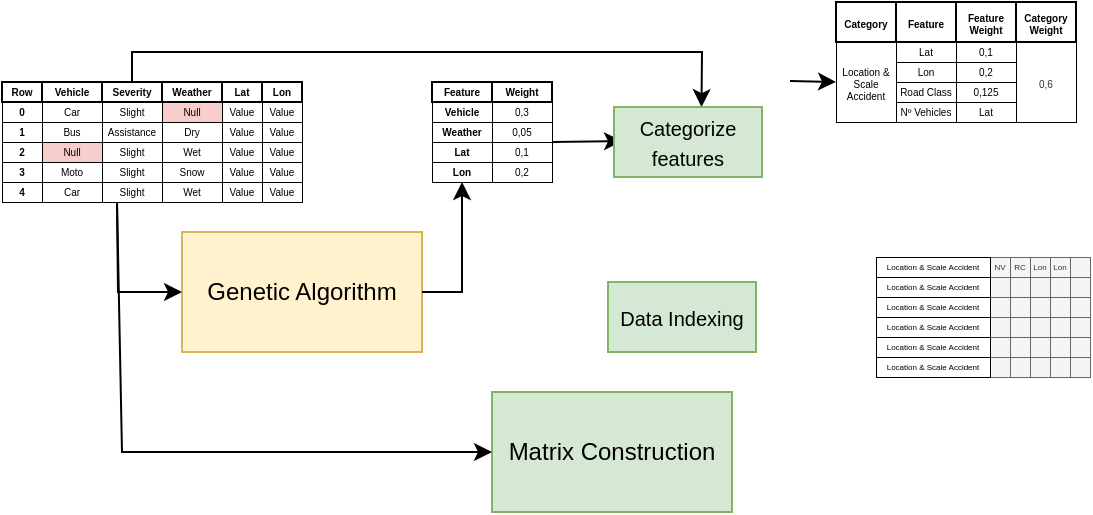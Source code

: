 <mxfile version="22.0.3" type="device">
  <diagram name="Página-1" id="AKCH0TBNHGq56YB6MM5J">
    <mxGraphModel dx="528" dy="324" grid="1" gridSize="10" guides="1" tooltips="1" connect="1" arrows="1" fold="1" page="1" pageScale="1" pageWidth="827" pageHeight="1169" math="0" shadow="0">
      <root>
        <mxCell id="0" />
        <mxCell id="1" parent="0" />
        <mxCell id="46ZwgOibdGxCUjzkoEb6-3" value="Genetic Algorithm" style="rounded=0;whiteSpace=wrap;html=1;fillColor=#fff2cc;strokeColor=#d6b656;" parent="1" vertex="1">
          <mxGeometry x="110" y="250" width="120" height="60" as="geometry" />
        </mxCell>
        <mxCell id="46ZwgOibdGxCUjzkoEb6-7" value="&lt;font style=&quot;font-size: 5px;&quot;&gt;Car&lt;/font&gt;" style="rounded=0;whiteSpace=wrap;html=1;strokeWidth=0.5;align=center;verticalAlign=bottom;fontSize=5;" parent="1" vertex="1">
          <mxGeometry x="40" y="185" width="30" height="10" as="geometry" />
        </mxCell>
        <mxCell id="46ZwgOibdGxCUjzkoEb6-9" value="&lt;font style=&quot;font-size: 5px;&quot;&gt;Null&lt;/font&gt;" style="rounded=0;whiteSpace=wrap;html=1;strokeWidth=0.5;align=center;verticalAlign=bottom;fontSize=5;fillColor=#f8cecc;strokeColor=#b85450;" parent="1" vertex="1">
          <mxGeometry x="100" y="185" width="30" height="10" as="geometry" />
        </mxCell>
        <mxCell id="46ZwgOibdGxCUjzkoEb6-10" value="&lt;font style=&quot;font-size: 5px;&quot;&gt;0&lt;/font&gt;" style="rounded=0;whiteSpace=wrap;html=1;strokeWidth=0.5;align=center;verticalAlign=bottom;fontSize=5;fontStyle=1" parent="1" vertex="1">
          <mxGeometry x="20" y="185" width="20" height="10" as="geometry" />
        </mxCell>
        <mxCell id="46ZwgOibdGxCUjzkoEb6-15" value="&lt;font style=&quot;font-size: 5px;&quot;&gt;&lt;b&gt;1&lt;/b&gt;&lt;/font&gt;" style="rounded=0;whiteSpace=wrap;html=1;strokeWidth=0.5;align=center;verticalAlign=bottom;fontSize=5;" parent="1" vertex="1">
          <mxGeometry x="20" y="195" width="20" height="10" as="geometry" />
        </mxCell>
        <mxCell id="46ZwgOibdGxCUjzkoEb6-20" value="&lt;font style=&quot;font-size: 5px;&quot;&gt;Wet&lt;/font&gt;" style="rounded=0;whiteSpace=wrap;html=1;strokeWidth=0.5;align=center;verticalAlign=bottom;fontSize=5;" parent="1" vertex="1">
          <mxGeometry x="100" y="205" width="30" height="10" as="geometry" />
        </mxCell>
        <mxCell id="46ZwgOibdGxCUjzkoEb6-26" value="Slight" style="rounded=0;whiteSpace=wrap;html=1;strokeWidth=0.5;align=center;verticalAlign=bottom;fontSize=5;" parent="1" vertex="1">
          <mxGeometry x="70" y="215" width="30" height="10" as="geometry" />
        </mxCell>
        <mxCell id="46ZwgOibdGxCUjzkoEb6-27" value="&lt;font style=&quot;font-size: 5px;&quot;&gt;&lt;b&gt;3&lt;/b&gt;&lt;/font&gt;" style="rounded=0;whiteSpace=wrap;html=1;strokeWidth=0.5;align=center;verticalAlign=bottom;fontSize=5;" parent="1" vertex="1">
          <mxGeometry x="20" y="215" width="20" height="10" as="geometry" />
        </mxCell>
        <mxCell id="46ZwgOibdGxCUjzkoEb6-28" value="&lt;font style=&quot;font-size: 5px;&quot;&gt;Snow&lt;/font&gt;" style="rounded=0;whiteSpace=wrap;html=1;strokeWidth=0.5;align=center;verticalAlign=bottom;fontSize=5;" parent="1" vertex="1">
          <mxGeometry x="100" y="215" width="30" height="10" as="geometry" />
        </mxCell>
        <mxCell id="46ZwgOibdGxCUjzkoEb6-29" value="&lt;font style=&quot;font-size: 5px;&quot;&gt;Null&lt;/font&gt;" style="rounded=0;whiteSpace=wrap;html=1;strokeWidth=0.5;align=center;verticalAlign=bottom;fontSize=5;fillColor=#f8cecc;strokeColor=#b85450;" parent="1" vertex="1">
          <mxGeometry x="40" y="205" width="30" height="10" as="geometry" />
        </mxCell>
        <mxCell id="46ZwgOibdGxCUjzkoEb6-46" value="" style="endArrow=classic;html=1;rounded=0;entryX=0;entryY=0.5;entryDx=0;entryDy=0;exitX=0.25;exitY=1;exitDx=0;exitDy=0;" parent="1" source="46ZwgOibdGxCUjzkoEb6-225" target="46ZwgOibdGxCUjzkoEb6-3" edge="1">
          <mxGeometry width="50" height="50" relative="1" as="geometry">
            <mxPoint x="50" y="270" as="sourcePoint" />
            <mxPoint x="270" y="300" as="targetPoint" />
            <Array as="points">
              <mxPoint x="78" y="280" />
            </Array>
          </mxGeometry>
        </mxCell>
        <mxCell id="46ZwgOibdGxCUjzkoEb6-47" value="" style="endArrow=classic;html=1;rounded=0;exitX=1;exitY=0.5;exitDx=0;exitDy=0;entryX=0.5;entryY=1;entryDx=0;entryDy=0;" parent="1" source="46ZwgOibdGxCUjzkoEb6-3" edge="1" target="_C5KG6zpCRyK99vuwPRU-2">
          <mxGeometry width="50" height="50" relative="1" as="geometry">
            <mxPoint x="200" y="340" as="sourcePoint" />
            <mxPoint x="250" y="235" as="targetPoint" />
            <Array as="points">
              <mxPoint x="250" y="280" />
            </Array>
          </mxGeometry>
        </mxCell>
        <mxCell id="46ZwgOibdGxCUjzkoEb6-64" value="&lt;font style=&quot;font-size: 5px;&quot;&gt;&lt;b&gt;Row&lt;/b&gt;&lt;/font&gt;" style="rounded=0;whiteSpace=wrap;html=1;strokeWidth=1;align=center;verticalAlign=bottom;fontSize=5;" parent="1" vertex="1">
          <mxGeometry x="20" y="175" width="20" height="10" as="geometry" />
        </mxCell>
        <mxCell id="46ZwgOibdGxCUjzkoEb6-65" value="&lt;font style=&quot;font-size: 5px;&quot;&gt;&lt;b&gt;Vehicle&lt;/b&gt;&lt;/font&gt;" style="rounded=0;whiteSpace=wrap;html=1;strokeWidth=1;align=center;verticalAlign=bottom;fontSize=5;" parent="1" vertex="1">
          <mxGeometry x="40" y="175" width="30" height="10" as="geometry" />
        </mxCell>
        <mxCell id="46ZwgOibdGxCUjzkoEb6-19" value="&lt;font style=&quot;font-size: 5px;&quot;&gt;&lt;b&gt;2&lt;/b&gt;&lt;/font&gt;" style="rounded=0;whiteSpace=wrap;html=1;strokeWidth=0.5;align=center;verticalAlign=bottom;fontSize=5;" parent="1" vertex="1">
          <mxGeometry x="20" y="205" width="20" height="10" as="geometry" />
        </mxCell>
        <mxCell id="46ZwgOibdGxCUjzkoEb6-18" value="Slight" style="rounded=0;whiteSpace=wrap;html=1;strokeWidth=0.5;align=center;verticalAlign=bottom;fontSize=5;" parent="1" vertex="1">
          <mxGeometry x="70" y="205" width="30" height="10" as="geometry" />
        </mxCell>
        <mxCell id="46ZwgOibdGxCUjzkoEb6-12" value="&lt;font style=&quot;font-size: 5px;&quot;&gt;Bus&lt;/font&gt;" style="rounded=0;whiteSpace=wrap;html=1;strokeWidth=0.5;align=center;verticalAlign=bottom;fontSize=5;" parent="1" vertex="1">
          <mxGeometry x="40" y="195" width="30" height="10" as="geometry" />
        </mxCell>
        <mxCell id="46ZwgOibdGxCUjzkoEb6-25" value="&lt;font style=&quot;font-size: 5px;&quot;&gt;Moto&lt;/font&gt;" style="rounded=0;whiteSpace=wrap;html=1;strokeWidth=0.5;align=center;verticalAlign=bottom;fontSize=5;" parent="1" vertex="1">
          <mxGeometry x="40" y="215" width="30" height="10" as="geometry" />
        </mxCell>
        <mxCell id="46ZwgOibdGxCUjzkoEb6-8" value="&lt;font style=&quot;font-size: 5px;&quot;&gt;Slight&lt;/font&gt;" style="rounded=0;whiteSpace=wrap;html=1;strokeWidth=0.5;align=center;verticalAlign=bottom;fontSize=5;" parent="1" vertex="1">
          <mxGeometry x="70" y="185" width="30" height="10" as="geometry" />
        </mxCell>
        <mxCell id="46ZwgOibdGxCUjzkoEb6-13" value="&lt;font style=&quot;font-size: 5px;&quot;&gt;Assistance&lt;/font&gt;" style="rounded=0;whiteSpace=wrap;html=1;strokeWidth=0.5;align=center;verticalAlign=bottom;fontSize=5;" parent="1" vertex="1">
          <mxGeometry x="70" y="195" width="30" height="10" as="geometry" />
        </mxCell>
        <mxCell id="46ZwgOibdGxCUjzkoEb6-16" value="&lt;font style=&quot;font-size: 5px;&quot;&gt;Dry&lt;/font&gt;" style="rounded=0;whiteSpace=wrap;html=1;strokeWidth=0.5;align=center;verticalAlign=bottom;fontSize=5;" parent="1" vertex="1">
          <mxGeometry x="100" y="195" width="30" height="10" as="geometry" />
        </mxCell>
        <mxCell id="46ZwgOibdGxCUjzkoEb6-67" value="&lt;font style=&quot;font-size: 5px;&quot;&gt;&lt;b&gt;Weather&lt;/b&gt;&lt;/font&gt;" style="rounded=0;whiteSpace=wrap;html=1;strokeWidth=1;align=center;verticalAlign=bottom;fontSize=5;" parent="1" vertex="1">
          <mxGeometry x="100" y="175" width="30" height="10" as="geometry" />
        </mxCell>
        <mxCell id="46ZwgOibdGxCUjzkoEb6-66" value="&lt;b&gt;Severity&lt;/b&gt;" style="rounded=0;whiteSpace=wrap;html=1;strokeWidth=1;align=center;verticalAlign=bottom;fontSize=5;" parent="1" vertex="1">
          <mxGeometry x="70" y="175" width="30" height="10" as="geometry" />
        </mxCell>
        <mxCell id="46ZwgOibdGxCUjzkoEb6-74" value="&lt;font style=&quot;font-size: 5px;&quot;&gt;Value&lt;/font&gt;" style="rounded=0;whiteSpace=wrap;html=1;strokeWidth=0.5;align=center;verticalAlign=bottom;fontSize=5;" parent="1" vertex="1">
          <mxGeometry x="130" y="195" width="20" height="10" as="geometry" />
        </mxCell>
        <mxCell id="46ZwgOibdGxCUjzkoEb6-75" value="&lt;font style=&quot;font-size: 5px;&quot;&gt;Value&lt;/font&gt;" style="rounded=0;whiteSpace=wrap;html=1;strokeWidth=0.5;align=center;verticalAlign=bottom;fontSize=5;" parent="1" vertex="1">
          <mxGeometry x="130" y="205" width="20" height="10" as="geometry" />
        </mxCell>
        <mxCell id="46ZwgOibdGxCUjzkoEb6-76" value="&lt;font style=&quot;font-size: 5px;&quot;&gt;Value&lt;/font&gt;" style="rounded=0;whiteSpace=wrap;html=1;strokeWidth=0.5;align=center;verticalAlign=bottom;fontSize=5;" parent="1" vertex="1">
          <mxGeometry x="130" y="185" width="20" height="10" as="geometry" />
        </mxCell>
        <mxCell id="46ZwgOibdGxCUjzkoEb6-77" value="&lt;font style=&quot;font-size: 5px;&quot;&gt;Value&lt;/font&gt;" style="rounded=0;whiteSpace=wrap;html=1;strokeWidth=0.5;align=center;verticalAlign=bottom;fontSize=5;" parent="1" vertex="1">
          <mxGeometry x="130" y="215" width="20" height="10" as="geometry" />
        </mxCell>
        <mxCell id="46ZwgOibdGxCUjzkoEb6-78" value="&lt;font style=&quot;font-size: 5px;&quot;&gt;Value&lt;/font&gt;" style="rounded=0;whiteSpace=wrap;html=1;strokeWidth=0.5;align=center;verticalAlign=bottom;fontSize=5;" parent="1" vertex="1">
          <mxGeometry x="150" y="185" width="20" height="10" as="geometry" />
        </mxCell>
        <mxCell id="46ZwgOibdGxCUjzkoEb6-79" value="&lt;font style=&quot;font-size: 5px;&quot;&gt;Value&lt;/font&gt;" style="rounded=0;whiteSpace=wrap;html=1;strokeWidth=0.5;align=center;verticalAlign=bottom;fontSize=5;" parent="1" vertex="1">
          <mxGeometry x="150" y="195" width="20" height="10" as="geometry" />
        </mxCell>
        <mxCell id="46ZwgOibdGxCUjzkoEb6-80" value="&lt;font style=&quot;font-size: 5px;&quot;&gt;Value&lt;/font&gt;" style="rounded=0;whiteSpace=wrap;html=1;strokeWidth=0.5;align=center;verticalAlign=bottom;fontSize=5;" parent="1" vertex="1">
          <mxGeometry x="150" y="205" width="20" height="10" as="geometry" />
        </mxCell>
        <mxCell id="46ZwgOibdGxCUjzkoEb6-81" value="&lt;font style=&quot;font-size: 5px;&quot;&gt;Value&lt;/font&gt;" style="rounded=0;whiteSpace=wrap;html=1;strokeWidth=0.5;align=center;verticalAlign=bottom;fontSize=5;" parent="1" vertex="1">
          <mxGeometry x="150" y="215" width="20" height="10" as="geometry" />
        </mxCell>
        <mxCell id="46ZwgOibdGxCUjzkoEb6-72" value="&lt;font style=&quot;font-size: 5px;&quot;&gt;&lt;b&gt;Lat&lt;/b&gt;&lt;/font&gt;" style="rounded=0;whiteSpace=wrap;html=1;strokeWidth=1;align=center;verticalAlign=bottom;fontSize=5;" parent="1" vertex="1">
          <mxGeometry x="130" y="175" width="20" height="10" as="geometry" />
        </mxCell>
        <mxCell id="46ZwgOibdGxCUjzkoEb6-73" value="&lt;font style=&quot;font-size: 5px;&quot;&gt;&lt;b&gt;Lon&lt;/b&gt;&lt;/font&gt;" style="rounded=0;whiteSpace=wrap;html=1;strokeWidth=1;align=center;verticalAlign=bottom;fontSize=5;" parent="1" vertex="1">
          <mxGeometry x="150" y="175" width="20" height="10" as="geometry" />
        </mxCell>
        <mxCell id="46ZwgOibdGxCUjzkoEb6-117" value="&lt;b style=&quot;border-color: var(--border-color);&quot;&gt;Vehicle&lt;/b&gt;" style="rounded=0;whiteSpace=wrap;html=1;strokeWidth=0.5;align=center;verticalAlign=bottom;fontSize=5;" parent="1" vertex="1">
          <mxGeometry x="235" y="185" width="30" height="10" as="geometry" />
        </mxCell>
        <mxCell id="46ZwgOibdGxCUjzkoEb6-120" value="&lt;b style=&quot;border-color: var(--border-color);&quot;&gt;Weather&lt;/b&gt;" style="rounded=0;whiteSpace=wrap;html=1;strokeWidth=0.5;align=center;verticalAlign=bottom;fontSize=5;" parent="1" vertex="1">
          <mxGeometry x="235" y="195" width="30" height="10" as="geometry" />
        </mxCell>
        <mxCell id="46ZwgOibdGxCUjzkoEb6-127" value="&lt;font style=&quot;font-size: 5px;&quot;&gt;0,3&lt;/font&gt;" style="rounded=0;whiteSpace=wrap;html=1;strokeWidth=0.5;align=center;verticalAlign=bottom;fontSize=5;" parent="1" vertex="1">
          <mxGeometry x="265" y="185" width="30" height="10" as="geometry" />
        </mxCell>
        <mxCell id="46ZwgOibdGxCUjzkoEb6-128" value="&lt;font style=&quot;font-size: 5px;&quot;&gt;0,05&lt;/font&gt;" style="rounded=0;whiteSpace=wrap;html=1;strokeWidth=0.5;align=center;verticalAlign=bottom;fontSize=5;" parent="1" vertex="1">
          <mxGeometry x="265" y="195" width="30" height="10" as="geometry" />
        </mxCell>
        <mxCell id="46ZwgOibdGxCUjzkoEb6-180" value="" style="endArrow=classic;html=1;rounded=0;entryX=0;entryY=0.5;entryDx=0;entryDy=0;exitX=1;exitY=0;exitDx=0;exitDy=0;" parent="1" source="46ZwgOibdGxCUjzkoEb6-234" edge="1">
          <mxGeometry width="50" height="50" relative="1" as="geometry">
            <mxPoint x="312.5" y="220" as="sourcePoint" />
            <mxPoint x="330" y="204.5" as="targetPoint" />
            <Array as="points" />
          </mxGeometry>
        </mxCell>
        <mxCell id="46ZwgOibdGxCUjzkoEb6-225" value="Slight" style="rounded=0;whiteSpace=wrap;html=1;strokeWidth=0.5;align=center;verticalAlign=bottom;fontSize=5;" parent="1" vertex="1">
          <mxGeometry x="70" y="225" width="30" height="10" as="geometry" />
        </mxCell>
        <mxCell id="46ZwgOibdGxCUjzkoEb6-226" value="&lt;font style=&quot;font-size: 5px;&quot;&gt;&lt;b&gt;4&lt;/b&gt;&lt;/font&gt;" style="rounded=0;whiteSpace=wrap;html=1;strokeWidth=0.5;align=center;verticalAlign=bottom;fontSize=5;" parent="1" vertex="1">
          <mxGeometry x="20" y="225" width="20" height="10" as="geometry" />
        </mxCell>
        <mxCell id="46ZwgOibdGxCUjzkoEb6-227" value="Wet" style="rounded=0;whiteSpace=wrap;html=1;strokeWidth=0.5;align=center;verticalAlign=bottom;fontSize=5;" parent="1" vertex="1">
          <mxGeometry x="100" y="225" width="30" height="10" as="geometry" />
        </mxCell>
        <mxCell id="46ZwgOibdGxCUjzkoEb6-228" value="Car" style="rounded=0;whiteSpace=wrap;html=1;strokeWidth=0.5;align=center;verticalAlign=bottom;fontSize=5;" parent="1" vertex="1">
          <mxGeometry x="40" y="225" width="30" height="10" as="geometry" />
        </mxCell>
        <mxCell id="46ZwgOibdGxCUjzkoEb6-229" value="&lt;font style=&quot;font-size: 5px;&quot;&gt;Value&lt;/font&gt;" style="rounded=0;whiteSpace=wrap;html=1;strokeWidth=0.5;align=center;verticalAlign=bottom;fontSize=5;" parent="1" vertex="1">
          <mxGeometry x="130" y="225" width="20" height="10" as="geometry" />
        </mxCell>
        <mxCell id="46ZwgOibdGxCUjzkoEb6-230" value="&lt;font style=&quot;font-size: 5px;&quot;&gt;Value&lt;/font&gt;" style="rounded=0;whiteSpace=wrap;html=1;strokeWidth=0.5;align=center;verticalAlign=bottom;fontSize=5;" parent="1" vertex="1">
          <mxGeometry x="150" y="225" width="20" height="10" as="geometry" />
        </mxCell>
        <mxCell id="46ZwgOibdGxCUjzkoEb6-232" value="&lt;b style=&quot;border-color: var(--border-color);&quot;&gt;Lat&lt;/b&gt;" style="rounded=0;whiteSpace=wrap;html=1;strokeWidth=0.5;align=center;verticalAlign=bottom;fontSize=5;" parent="1" vertex="1">
          <mxGeometry x="235" y="205" width="30" height="10" as="geometry" />
        </mxCell>
        <mxCell id="46ZwgOibdGxCUjzkoEb6-234" value="&lt;font style=&quot;font-size: 5px;&quot;&gt;0,1&lt;/font&gt;" style="rounded=0;whiteSpace=wrap;html=1;strokeWidth=0.5;align=center;verticalAlign=bottom;fontSize=5;" parent="1" vertex="1">
          <mxGeometry x="265" y="205" width="30" height="10" as="geometry" />
        </mxCell>
        <mxCell id="_C5KG6zpCRyK99vuwPRU-2" value="&lt;b style=&quot;border-color: var(--border-color);&quot;&gt;Lon&lt;/b&gt;" style="rounded=0;whiteSpace=wrap;html=1;strokeWidth=0.5;align=center;verticalAlign=bottom;fontSize=5;" vertex="1" parent="1">
          <mxGeometry x="235" y="215" width="30" height="10" as="geometry" />
        </mxCell>
        <mxCell id="_C5KG6zpCRyK99vuwPRU-4" value="&lt;font style=&quot;font-size: 5px;&quot;&gt;0,2&lt;/font&gt;" style="rounded=0;whiteSpace=wrap;html=1;strokeWidth=0.5;align=center;verticalAlign=bottom;fontSize=5;" vertex="1" parent="1">
          <mxGeometry x="265" y="215" width="30" height="10" as="geometry" />
        </mxCell>
        <mxCell id="46ZwgOibdGxCUjzkoEb6-123" value="&lt;font style=&quot;font-size: 5px;&quot;&gt;&lt;b&gt;Feature&lt;/b&gt;&lt;/font&gt;" style="rounded=0;whiteSpace=wrap;html=1;strokeWidth=1;align=center;verticalAlign=bottom;fontSize=5;" parent="1" vertex="1">
          <mxGeometry x="235" y="175" width="30" height="10" as="geometry" />
        </mxCell>
        <mxCell id="46ZwgOibdGxCUjzkoEb6-124" value="&lt;b&gt;Weight&lt;/b&gt;" style="rounded=0;whiteSpace=wrap;html=1;strokeWidth=1;align=center;verticalAlign=bottom;fontSize=5;" parent="1" vertex="1">
          <mxGeometry x="265" y="175" width="30" height="10" as="geometry" />
        </mxCell>
        <mxCell id="_C5KG6zpCRyK99vuwPRU-6" value="" style="endArrow=classic;html=1;rounded=0;exitX=0.5;exitY=0;exitDx=0;exitDy=0;entryX=0.537;entryY=0.015;entryDx=0;entryDy=0;entryPerimeter=0;" edge="1" parent="1" source="46ZwgOibdGxCUjzkoEb6-66">
          <mxGeometry width="50" height="50" relative="1" as="geometry">
            <mxPoint x="330" y="300" as="sourcePoint" />
            <mxPoint x="369.738" y="187.525" as="targetPoint" />
            <Array as="points">
              <mxPoint x="85" y="160" />
              <mxPoint x="370" y="160" />
            </Array>
          </mxGeometry>
        </mxCell>
        <mxCell id="_C5KG6zpCRyK99vuwPRU-45" value="&lt;span style=&quot;border-color: var(--border-color); font-size: 5px;&quot;&gt;&lt;font style=&quot;font-size: 5px;&quot;&gt;Location &amp;amp; Scale Accident&lt;/font&gt;&lt;/span&gt;" style="rounded=0;whiteSpace=wrap;html=1;strokeWidth=0.5;align=center;verticalAlign=middle;fontSize=5;" vertex="1" parent="1">
          <mxGeometry x="437" y="155" width="30" height="40" as="geometry" />
        </mxCell>
        <mxCell id="_C5KG6zpCRyK99vuwPRU-46" value="&lt;span style=&quot;border-color: var(--border-color);&quot;&gt;Lat&lt;/span&gt;" style="rounded=0;whiteSpace=wrap;html=1;strokeWidth=0.5;align=center;verticalAlign=bottom;fontSize=5;" vertex="1" parent="1">
          <mxGeometry x="467" y="155" width="30" height="10" as="geometry" />
        </mxCell>
        <mxCell id="_C5KG6zpCRyK99vuwPRU-48" value="&lt;span style=&quot;border-color: var(--border-color);&quot;&gt;Lon&lt;/span&gt;" style="rounded=0;whiteSpace=wrap;html=1;strokeWidth=0.5;align=center;verticalAlign=bottom;fontSize=5;" vertex="1" parent="1">
          <mxGeometry x="467" y="165" width="30" height="10" as="geometry" />
        </mxCell>
        <mxCell id="_C5KG6zpCRyK99vuwPRU-51" value="&lt;span style=&quot;border-color: var(--border-color); color: rgb(51, 51, 51); font-size: 5px;&quot;&gt;0,6&lt;/span&gt;" style="rounded=0;whiteSpace=wrap;html=1;strokeWidth=0.5;align=center;verticalAlign=middle;fontSize=5;" vertex="1" parent="1">
          <mxGeometry x="527" y="155" width="30" height="40" as="geometry" />
        </mxCell>
        <mxCell id="_C5KG6zpCRyK99vuwPRU-52" value="&lt;span style=&quot;border-color: var(--border-color);&quot;&gt;Road Class&lt;/span&gt;" style="rounded=0;whiteSpace=wrap;html=1;strokeWidth=0.5;align=center;verticalAlign=bottom;fontSize=5;fontStyle=0" vertex="1" parent="1">
          <mxGeometry x="467" y="175" width="30" height="10" as="geometry" />
        </mxCell>
        <mxCell id="_C5KG6zpCRyK99vuwPRU-53" value="&lt;span style=&quot;border-color: var(--border-color);&quot;&gt;Nº Vehicles&lt;/span&gt;" style="rounded=0;whiteSpace=wrap;html=1;strokeWidth=0.5;align=center;verticalAlign=bottom;fontSize=5;" vertex="1" parent="1">
          <mxGeometry x="467" y="185" width="30" height="10" as="geometry" />
        </mxCell>
        <mxCell id="_C5KG6zpCRyK99vuwPRU-54" value="&lt;span style=&quot;border-color: var(--border-color);&quot;&gt;0,1&lt;/span&gt;" style="rounded=0;whiteSpace=wrap;html=1;strokeWidth=0.5;align=center;verticalAlign=bottom;fontSize=5;" vertex="1" parent="1">
          <mxGeometry x="497" y="155" width="30" height="10" as="geometry" />
        </mxCell>
        <mxCell id="_C5KG6zpCRyK99vuwPRU-55" value="&lt;span style=&quot;border-color: var(--border-color);&quot;&gt;0,125&lt;/span&gt;" style="rounded=0;whiteSpace=wrap;html=1;strokeWidth=0.5;align=center;verticalAlign=bottom;fontSize=5;" vertex="1" parent="1">
          <mxGeometry x="497" y="175" width="30" height="10" as="geometry" />
        </mxCell>
        <mxCell id="_C5KG6zpCRyK99vuwPRU-56" value="&lt;span style=&quot;border-color: var(--border-color);&quot;&gt;0,2&lt;/span&gt;" style="rounded=0;whiteSpace=wrap;html=1;strokeWidth=0.5;align=center;verticalAlign=bottom;fontSize=5;" vertex="1" parent="1">
          <mxGeometry x="497" y="165" width="30" height="10" as="geometry" />
        </mxCell>
        <mxCell id="_C5KG6zpCRyK99vuwPRU-57" value="&lt;span style=&quot;border-color: var(--border-color);&quot;&gt;Lat&lt;/span&gt;" style="rounded=0;whiteSpace=wrap;html=1;strokeWidth=0.5;align=center;verticalAlign=bottom;fontSize=5;" vertex="1" parent="1">
          <mxGeometry x="497" y="185" width="30" height="10" as="geometry" />
        </mxCell>
        <mxCell id="_C5KG6zpCRyK99vuwPRU-43" value="&lt;font style=&quot;font-size: 5px;&quot;&gt;&lt;b&gt;Feature&lt;/b&gt;&lt;/font&gt;" style="rounded=0;whiteSpace=wrap;html=1;strokeWidth=1;align=center;verticalAlign=middle;fontSize=5;" vertex="1" parent="1">
          <mxGeometry x="467" y="135" width="30" height="20" as="geometry" />
        </mxCell>
        <mxCell id="_C5KG6zpCRyK99vuwPRU-44" value="&lt;b&gt;Category&lt;/b&gt;" style="rounded=0;whiteSpace=wrap;html=1;strokeWidth=1;align=center;verticalAlign=middle;fontSize=5;" vertex="1" parent="1">
          <mxGeometry x="437" y="135" width="30" height="20" as="geometry" />
        </mxCell>
        <mxCell id="_C5KG6zpCRyK99vuwPRU-49" value="&lt;font style=&quot;font-size: 5px;&quot;&gt;&lt;b&gt;Feature Weight&lt;/b&gt;&lt;/font&gt;" style="rounded=0;whiteSpace=wrap;html=1;strokeWidth=1;align=center;verticalAlign=middle;fontSize=5;" vertex="1" parent="1">
          <mxGeometry x="497" y="135" width="30" height="20" as="geometry" />
        </mxCell>
        <mxCell id="_C5KG6zpCRyK99vuwPRU-50" value="&lt;font style=&quot;font-size: 5px;&quot;&gt;&lt;b&gt;Category Weight&lt;/b&gt;&lt;/font&gt;" style="rounded=0;whiteSpace=wrap;html=1;strokeWidth=1;align=center;verticalAlign=middle;fontSize=5;" vertex="1" parent="1">
          <mxGeometry x="527" y="135" width="30" height="20" as="geometry" />
        </mxCell>
        <mxCell id="_C5KG6zpCRyK99vuwPRU-58" value="" style="endArrow=classic;html=1;rounded=0;entryX=0;entryY=0.5;entryDx=0;entryDy=0;exitX=1;exitY=0.5;exitDx=0;exitDy=0;" edge="1" parent="1" target="_C5KG6zpCRyK99vuwPRU-45">
          <mxGeometry width="50" height="50" relative="1" as="geometry">
            <mxPoint x="414" y="174.5" as="sourcePoint" />
            <mxPoint x="560" y="260" as="targetPoint" />
            <Array as="points" />
          </mxGeometry>
        </mxCell>
        <mxCell id="_C5KG6zpCRyK99vuwPRU-59" value="Matrix Construction" style="rounded=0;whiteSpace=wrap;html=1;fillColor=#d5e8d4;strokeColor=#82b366;" vertex="1" parent="1">
          <mxGeometry x="265" y="330" width="120" height="60" as="geometry" />
        </mxCell>
        <mxCell id="_C5KG6zpCRyK99vuwPRU-60" value="" style="endArrow=classic;html=1;rounded=0;exitX=0.25;exitY=1;exitDx=0;exitDy=0;entryX=0;entryY=0.5;entryDx=0;entryDy=0;" edge="1" parent="1" source="46ZwgOibdGxCUjzkoEb6-225" target="_C5KG6zpCRyK99vuwPRU-59">
          <mxGeometry width="50" height="50" relative="1" as="geometry">
            <mxPoint x="390" y="310" as="sourcePoint" />
            <mxPoint x="440" y="260" as="targetPoint" />
            <Array as="points">
              <mxPoint x="80" y="360" />
            </Array>
          </mxGeometry>
        </mxCell>
        <mxCell id="_C5KG6zpCRyK99vuwPRU-62" value="&lt;font style=&quot;font-size: 4px;&quot;&gt;NV&lt;/font&gt;" style="rounded=0;whiteSpace=wrap;html=1;verticalAlign=middle;fillColor=#f5f5f5;fontColor=#333333;strokeColor=#666666;strokeWidth=0.5;direction=south;fontSize=4;" vertex="1" parent="1">
          <mxGeometry x="514" y="262.5" width="10" height="10" as="geometry" />
        </mxCell>
        <mxCell id="_C5KG6zpCRyK99vuwPRU-63" value="" style="rounded=0;whiteSpace=wrap;html=1;verticalAlign=top;fillColor=#f5f5f5;fontColor=#333333;strokeColor=#666666;strokeWidth=0.5;direction=south;" vertex="1" parent="1">
          <mxGeometry x="524" y="262.5" width="10" height="10" as="geometry" />
        </mxCell>
        <mxCell id="_C5KG6zpCRyK99vuwPRU-64" value="&lt;font style=&quot;font-size: 4px;&quot;&gt;Lon&lt;/font&gt;" style="rounded=0;whiteSpace=wrap;html=1;verticalAlign=middle;fillColor=#f5f5f5;fontColor=#333333;strokeColor=#666666;strokeWidth=0.5;direction=south;align=center;fontSize=4;" vertex="1" parent="1">
          <mxGeometry x="534" y="262.5" width="10" height="10" as="geometry" />
        </mxCell>
        <mxCell id="_C5KG6zpCRyK99vuwPRU-65" value="Lon" style="rounded=0;whiteSpace=wrap;html=1;verticalAlign=middle;fillColor=#f5f5f5;fontColor=#333333;strokeColor=#666666;strokeWidth=0.5;direction=south;fontSize=4;" vertex="1" parent="1">
          <mxGeometry x="544" y="262.5" width="10" height="10" as="geometry" />
        </mxCell>
        <mxCell id="_C5KG6zpCRyK99vuwPRU-66" value="" style="rounded=0;whiteSpace=wrap;html=1;verticalAlign=top;fillColor=#f5f5f5;fontColor=#333333;strokeColor=#666666;strokeWidth=0.5;direction=south;" vertex="1" parent="1">
          <mxGeometry x="554" y="262.5" width="10" height="10" as="geometry" />
        </mxCell>
        <mxCell id="_C5KG6zpCRyK99vuwPRU-67" value="" style="rounded=0;whiteSpace=wrap;html=1;verticalAlign=top;fillColor=#f5f5f5;fontColor=#333333;strokeColor=#666666;strokeWidth=0.5;direction=south;" vertex="1" parent="1">
          <mxGeometry x="514" y="272.5" width="10" height="10" as="geometry" />
        </mxCell>
        <mxCell id="_C5KG6zpCRyK99vuwPRU-68" value="" style="rounded=0;whiteSpace=wrap;html=1;verticalAlign=top;fillColor=#f5f5f5;fontColor=#333333;strokeColor=#666666;strokeWidth=0.5;direction=south;" vertex="1" parent="1">
          <mxGeometry x="524" y="272.5" width="10" height="10" as="geometry" />
        </mxCell>
        <mxCell id="_C5KG6zpCRyK99vuwPRU-69" value="" style="rounded=0;whiteSpace=wrap;html=1;verticalAlign=top;fillColor=#f5f5f5;fontColor=#333333;strokeColor=#666666;strokeWidth=0.5;direction=south;" vertex="1" parent="1">
          <mxGeometry x="534" y="272.5" width="10" height="10" as="geometry" />
        </mxCell>
        <mxCell id="_C5KG6zpCRyK99vuwPRU-70" value="" style="rounded=0;whiteSpace=wrap;html=1;verticalAlign=top;fillColor=#f5f5f5;fontColor=#333333;strokeColor=#666666;strokeWidth=0.5;direction=south;" vertex="1" parent="1">
          <mxGeometry x="544" y="272.5" width="10" height="10" as="geometry" />
        </mxCell>
        <mxCell id="_C5KG6zpCRyK99vuwPRU-71" value="" style="rounded=0;whiteSpace=wrap;html=1;verticalAlign=top;fillColor=#f5f5f5;fontColor=#333333;strokeColor=#666666;strokeWidth=0.5;direction=south;" vertex="1" parent="1">
          <mxGeometry x="554" y="272.5" width="10" height="10" as="geometry" />
        </mxCell>
        <mxCell id="_C5KG6zpCRyK99vuwPRU-72" value="" style="rounded=0;whiteSpace=wrap;html=1;verticalAlign=top;fillColor=#f5f5f5;fontColor=#333333;strokeColor=#666666;strokeWidth=0.5;direction=south;" vertex="1" parent="1">
          <mxGeometry x="514" y="282.5" width="10" height="10" as="geometry" />
        </mxCell>
        <mxCell id="_C5KG6zpCRyK99vuwPRU-73" value="" style="rounded=0;whiteSpace=wrap;html=1;verticalAlign=top;fillColor=#f5f5f5;fontColor=#333333;strokeColor=#666666;strokeWidth=0.5;direction=south;" vertex="1" parent="1">
          <mxGeometry x="524" y="282.5" width="10" height="10" as="geometry" />
        </mxCell>
        <mxCell id="_C5KG6zpCRyK99vuwPRU-74" value="" style="rounded=0;whiteSpace=wrap;html=1;verticalAlign=top;fillColor=#f5f5f5;fontColor=#333333;strokeColor=#666666;strokeWidth=0.5;direction=south;" vertex="1" parent="1">
          <mxGeometry x="534" y="282.5" width="10" height="10" as="geometry" />
        </mxCell>
        <mxCell id="_C5KG6zpCRyK99vuwPRU-75" value="" style="rounded=0;whiteSpace=wrap;html=1;verticalAlign=top;fillColor=#f5f5f5;fontColor=#333333;strokeColor=#666666;strokeWidth=0.5;direction=south;" vertex="1" parent="1">
          <mxGeometry x="544" y="282.5" width="10" height="10" as="geometry" />
        </mxCell>
        <mxCell id="_C5KG6zpCRyK99vuwPRU-76" value="" style="rounded=0;whiteSpace=wrap;html=1;verticalAlign=top;fillColor=#f5f5f5;fontColor=#333333;strokeColor=#666666;strokeWidth=0.5;direction=south;" vertex="1" parent="1">
          <mxGeometry x="554" y="282.5" width="10" height="10" as="geometry" />
        </mxCell>
        <mxCell id="_C5KG6zpCRyK99vuwPRU-77" value="" style="rounded=0;whiteSpace=wrap;html=1;verticalAlign=top;fillColor=#f5f5f5;fontColor=#333333;strokeColor=#666666;strokeWidth=0.5;direction=south;" vertex="1" parent="1">
          <mxGeometry x="514" y="292.5" width="10" height="10" as="geometry" />
        </mxCell>
        <mxCell id="_C5KG6zpCRyK99vuwPRU-78" value="" style="rounded=0;whiteSpace=wrap;html=1;verticalAlign=top;fillColor=#f5f5f5;fontColor=#333333;strokeColor=#666666;strokeWidth=0.5;direction=south;" vertex="1" parent="1">
          <mxGeometry x="524" y="292.5" width="10" height="10" as="geometry" />
        </mxCell>
        <mxCell id="_C5KG6zpCRyK99vuwPRU-79" value="" style="rounded=0;whiteSpace=wrap;html=1;verticalAlign=top;fillColor=#f5f5f5;fontColor=#333333;strokeColor=#666666;strokeWidth=0.5;direction=south;" vertex="1" parent="1">
          <mxGeometry x="534" y="292.5" width="10" height="10" as="geometry" />
        </mxCell>
        <mxCell id="_C5KG6zpCRyK99vuwPRU-80" value="" style="rounded=0;whiteSpace=wrap;html=1;verticalAlign=top;fillColor=#f5f5f5;fontColor=#333333;strokeColor=#666666;strokeWidth=0.5;direction=south;" vertex="1" parent="1">
          <mxGeometry x="544" y="292.5" width="10" height="10" as="geometry" />
        </mxCell>
        <mxCell id="_C5KG6zpCRyK99vuwPRU-81" value="" style="rounded=0;whiteSpace=wrap;html=1;verticalAlign=top;fillColor=#f5f5f5;fontColor=#333333;strokeColor=#666666;strokeWidth=0.5;direction=south;" vertex="1" parent="1">
          <mxGeometry x="554" y="292.5" width="10" height="10" as="geometry" />
        </mxCell>
        <mxCell id="_C5KG6zpCRyK99vuwPRU-82" value="" style="rounded=0;whiteSpace=wrap;html=1;verticalAlign=top;fillColor=#f5f5f5;fontColor=#333333;strokeColor=#666666;strokeWidth=0.5;direction=south;" vertex="1" parent="1">
          <mxGeometry x="514" y="302.5" width="10" height="10" as="geometry" />
        </mxCell>
        <mxCell id="_C5KG6zpCRyK99vuwPRU-83" value="" style="rounded=0;whiteSpace=wrap;html=1;verticalAlign=top;fillColor=#f5f5f5;fontColor=#333333;strokeColor=#666666;strokeWidth=0.5;direction=south;" vertex="1" parent="1">
          <mxGeometry x="524" y="302.5" width="10" height="10" as="geometry" />
        </mxCell>
        <mxCell id="_C5KG6zpCRyK99vuwPRU-84" value="" style="rounded=0;whiteSpace=wrap;html=1;verticalAlign=top;fillColor=#f5f5f5;fontColor=#333333;strokeColor=#666666;strokeWidth=0.5;direction=south;" vertex="1" parent="1">
          <mxGeometry x="534" y="302.5" width="10" height="10" as="geometry" />
        </mxCell>
        <mxCell id="_C5KG6zpCRyK99vuwPRU-85" value="" style="rounded=0;whiteSpace=wrap;html=1;verticalAlign=top;fillColor=#f5f5f5;fontColor=#333333;strokeColor=#666666;strokeWidth=0.5;direction=south;" vertex="1" parent="1">
          <mxGeometry x="544" y="302.5" width="10" height="10" as="geometry" />
        </mxCell>
        <mxCell id="_C5KG6zpCRyK99vuwPRU-86" value="" style="rounded=0;whiteSpace=wrap;html=1;verticalAlign=top;fillColor=#f5f5f5;fontColor=#333333;strokeColor=#666666;strokeWidth=0.5;direction=south;" vertex="1" parent="1">
          <mxGeometry x="554" y="302.5" width="10" height="10" as="geometry" />
        </mxCell>
        <mxCell id="_C5KG6zpCRyK99vuwPRU-87" value="" style="rounded=0;whiteSpace=wrap;html=1;verticalAlign=top;fillColor=#f5f5f5;fontColor=#333333;strokeColor=#666666;strokeWidth=0.5;direction=south;" vertex="1" parent="1">
          <mxGeometry x="514" y="312.5" width="10" height="10" as="geometry" />
        </mxCell>
        <mxCell id="_C5KG6zpCRyK99vuwPRU-88" value="" style="rounded=0;whiteSpace=wrap;html=1;verticalAlign=top;fillColor=#f5f5f5;fontColor=#333333;strokeColor=#666666;strokeWidth=0.5;direction=south;" vertex="1" parent="1">
          <mxGeometry x="524" y="312.5" width="10" height="10" as="geometry" />
        </mxCell>
        <mxCell id="_C5KG6zpCRyK99vuwPRU-89" value="" style="rounded=0;whiteSpace=wrap;html=1;verticalAlign=top;fillColor=#f5f5f5;fontColor=#333333;strokeColor=#666666;strokeWidth=0.5;direction=south;" vertex="1" parent="1">
          <mxGeometry x="534" y="312.5" width="10" height="10" as="geometry" />
        </mxCell>
        <mxCell id="_C5KG6zpCRyK99vuwPRU-90" value="" style="rounded=0;whiteSpace=wrap;html=1;verticalAlign=top;fillColor=#f5f5f5;fontColor=#333333;strokeColor=#666666;strokeWidth=0.5;direction=south;" vertex="1" parent="1">
          <mxGeometry x="544" y="312.5" width="10" height="10" as="geometry" />
        </mxCell>
        <mxCell id="_C5KG6zpCRyK99vuwPRU-91" value="" style="rounded=0;whiteSpace=wrap;html=1;verticalAlign=top;fillColor=#f5f5f5;fontColor=#333333;strokeColor=#666666;strokeWidth=0.5;direction=south;" vertex="1" parent="1">
          <mxGeometry x="554" y="312.5" width="10" height="10" as="geometry" />
        </mxCell>
        <mxCell id="_C5KG6zpCRyK99vuwPRU-92" value="&lt;font style=&quot;font-size: 10px;&quot;&gt;Data Indexing&lt;/font&gt;" style="rounded=0;whiteSpace=wrap;html=1;fillColor=#d5e8d4;strokeColor=#82b366;" vertex="1" parent="1">
          <mxGeometry x="323" y="275" width="74" height="35" as="geometry" />
        </mxCell>
        <mxCell id="_C5KG6zpCRyK99vuwPRU-93" value="&lt;font style=&quot;font-size: 10px;&quot;&gt;Categorize features&lt;/font&gt;" style="rounded=0;whiteSpace=wrap;html=1;fillColor=#d5e8d4;strokeColor=#82b366;" vertex="1" parent="1">
          <mxGeometry x="326" y="187.5" width="74" height="35" as="geometry" />
        </mxCell>
        <mxCell id="_C5KG6zpCRyK99vuwPRU-98" value="&lt;span style=&quot;border-color: var(--border-color); font-size: 4px;&quot;&gt;&lt;font style=&quot;font-size: 4px;&quot;&gt;Location &amp;amp; Scale Accident&lt;/font&gt;&lt;/span&gt;" style="rounded=0;whiteSpace=wrap;html=1;strokeWidth=0.5;align=center;verticalAlign=middle;fontSize=4;" vertex="1" parent="1">
          <mxGeometry x="457" y="262.5" width="57" height="10" as="geometry" />
        </mxCell>
        <mxCell id="_C5KG6zpCRyK99vuwPRU-100" value="&lt;span style=&quot;border-color: var(--border-color); font-size: 4px;&quot;&gt;&lt;font style=&quot;font-size: 4px;&quot;&gt;Location &amp;amp; Scale Accident&lt;/font&gt;&lt;/span&gt;" style="rounded=0;whiteSpace=wrap;html=1;strokeWidth=0.5;align=center;verticalAlign=middle;fontSize=4;" vertex="1" parent="1">
          <mxGeometry x="457" y="272.5" width="57" height="10" as="geometry" />
        </mxCell>
        <mxCell id="_C5KG6zpCRyK99vuwPRU-101" value="&lt;span style=&quot;border-color: var(--border-color); font-size: 4px;&quot;&gt;&lt;font style=&quot;font-size: 4px;&quot;&gt;Location &amp;amp; Scale Accident&lt;/font&gt;&lt;/span&gt;" style="rounded=0;whiteSpace=wrap;html=1;strokeWidth=0.5;align=center;verticalAlign=middle;fontSize=4;" vertex="1" parent="1">
          <mxGeometry x="457" y="282.5" width="57" height="10" as="geometry" />
        </mxCell>
        <mxCell id="_C5KG6zpCRyK99vuwPRU-102" value="&lt;span style=&quot;border-color: var(--border-color); font-size: 4px;&quot;&gt;&lt;font style=&quot;font-size: 4px;&quot;&gt;Location &amp;amp; Scale Accident&lt;/font&gt;&lt;/span&gt;" style="rounded=0;whiteSpace=wrap;html=1;strokeWidth=0.5;align=center;verticalAlign=middle;fontSize=4;" vertex="1" parent="1">
          <mxGeometry x="457" y="312.5" width="57" height="10" as="geometry" />
        </mxCell>
        <mxCell id="_C5KG6zpCRyK99vuwPRU-103" value="&lt;span style=&quot;border-color: var(--border-color); font-size: 4px;&quot;&gt;&lt;font style=&quot;font-size: 4px;&quot;&gt;Location &amp;amp; Scale Accident&lt;/font&gt;&lt;/span&gt;" style="rounded=0;whiteSpace=wrap;html=1;strokeWidth=0.5;align=center;verticalAlign=middle;fontSize=4;" vertex="1" parent="1">
          <mxGeometry x="457" y="292.5" width="57" height="10" as="geometry" />
        </mxCell>
        <mxCell id="_C5KG6zpCRyK99vuwPRU-104" value="&lt;span style=&quot;border-color: var(--border-color); font-size: 4px;&quot;&gt;&lt;font style=&quot;font-size: 4px;&quot;&gt;Location &amp;amp; Scale Accident&lt;/font&gt;&lt;/span&gt;" style="rounded=0;whiteSpace=wrap;html=1;strokeWidth=0.5;align=center;verticalAlign=middle;fontSize=4;" vertex="1" parent="1">
          <mxGeometry x="457" y="302.5" width="57" height="10" as="geometry" />
        </mxCell>
        <mxCell id="_C5KG6zpCRyK99vuwPRU-105" value="&lt;font style=&quot;font-size: 4px;&quot;&gt;RC&lt;/font&gt;" style="rounded=0;whiteSpace=wrap;html=1;verticalAlign=middle;fillColor=#f5f5f5;fontColor=#333333;strokeColor=#666666;strokeWidth=0.5;direction=south;align=center;fontSize=4;" vertex="1" parent="1">
          <mxGeometry x="524" y="262.5" width="10" height="10" as="geometry" />
        </mxCell>
      </root>
    </mxGraphModel>
  </diagram>
</mxfile>
